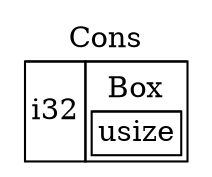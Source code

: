 digraph {
    rankdir=LR;
    overlap=false;
    dpi=300.0;
    node [shape="plaintext"];

    table0[label=<
    <TABLE BORDER="0" CELLBORDER="1" CELLSPACING="0">
        <TR><TD COLSPAN="2" SIDES="B">Cons</TD></TR>
        <TR><TD>i32</TD><TD>
            <TABLE BORDER="0" CELLBORDER="1" CELLSPACING="0">
                <TR><TD SIDES="B">Box</TD></TR>
                <TR><TD>usize</TD></TR>
            </TABLE>
        </TD></TR>
    </TABLE>>];
}
